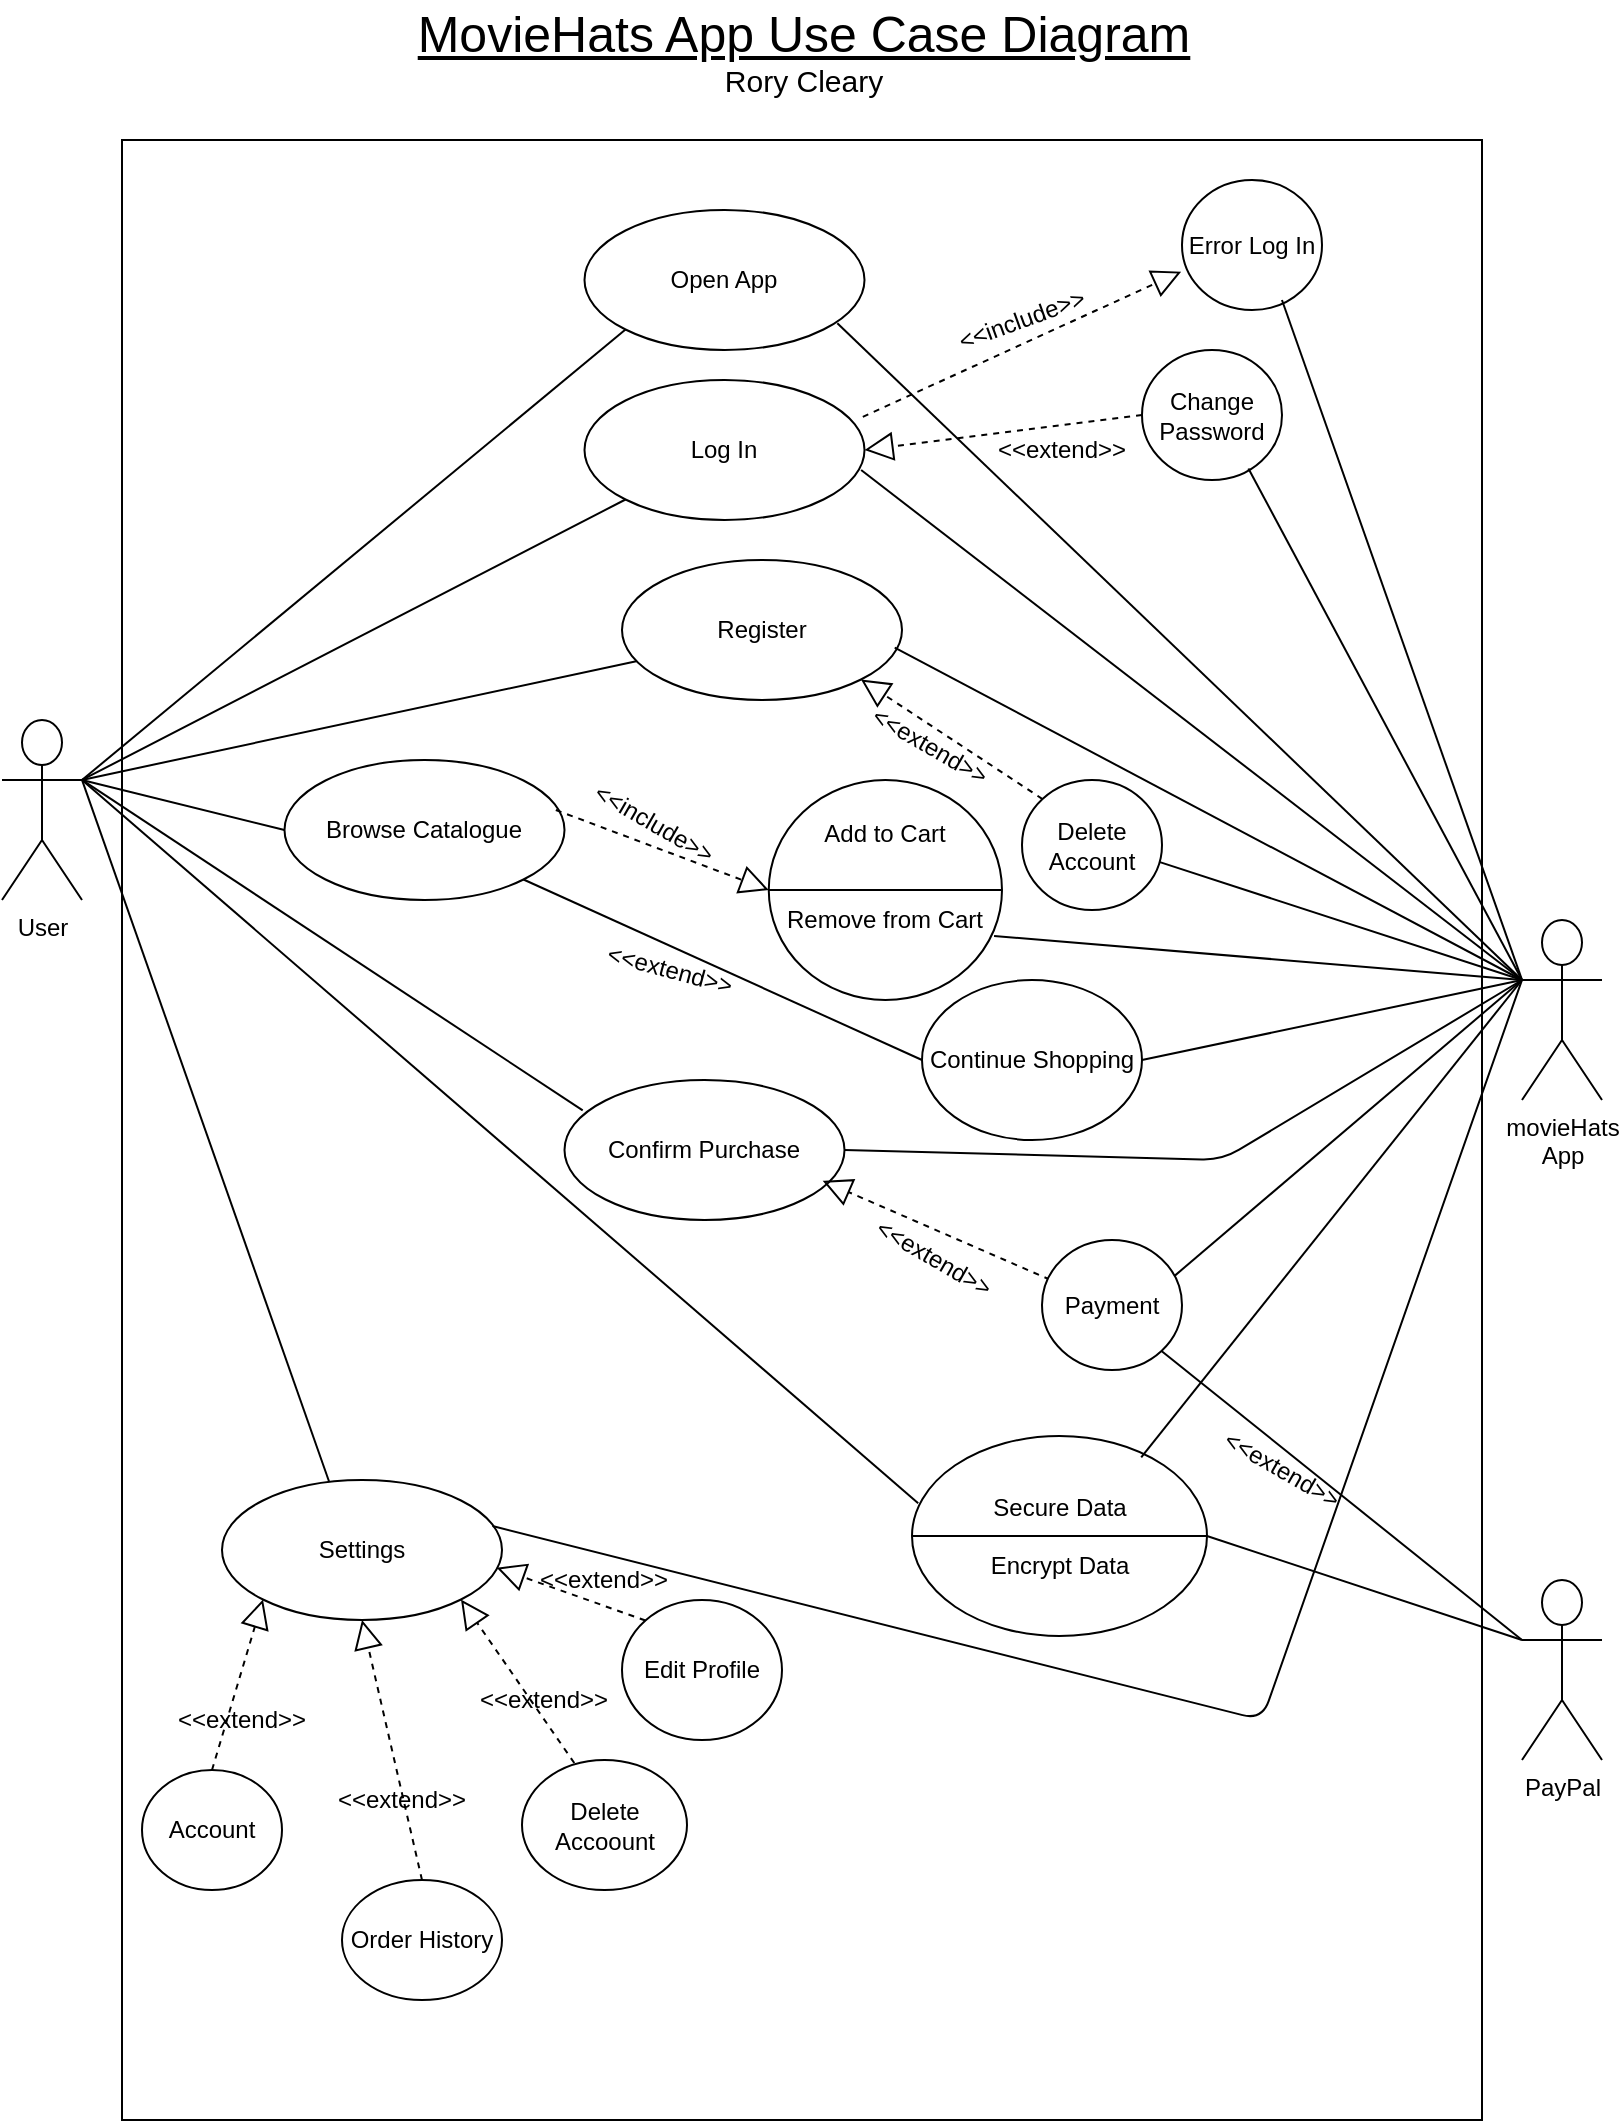 <mxfile version="14.9.9" type="device"><diagram id="jVKkC8EZn0LfoaEaYM7e" name="Page-1"><mxGraphModel dx="943" dy="518" grid="1" gridSize="10" guides="1" tooltips="1" connect="1" arrows="1" fold="1" page="1" pageScale="1" pageWidth="850" pageHeight="1100" math="0" shadow="0"><root><mxCell id="0"/><mxCell id="1" parent="0"/><mxCell id="XwoWSPBed6ixmh70eb0G-6" value="" style="html=1;fillColor=#FFFFFF;" parent="1" vertex="1"><mxGeometry x="80" y="80" width="680" height="990" as="geometry"/></mxCell><mxCell id="XwoWSPBed6ixmh70eb0G-7" value="User" style="shape=umlActor;verticalLabelPosition=bottom;labelBackgroundColor=#ffffff;verticalAlign=top;html=1;fillColor=#FFFFFF;" parent="1" vertex="1"><mxGeometry x="20" y="370" width="40" height="90" as="geometry"/></mxCell><mxCell id="XwoWSPBed6ixmh70eb0G-8" value="movieHats &lt;br&gt;App" style="shape=umlActor;verticalLabelPosition=bottom;labelBackgroundColor=#ffffff;verticalAlign=top;html=1;fillColor=#FFFFFF;" parent="1" vertex="1"><mxGeometry x="780" y="470" width="40" height="90" as="geometry"/></mxCell><mxCell id="XwoWSPBed6ixmh70eb0G-22" value="&lt;font&gt;&lt;span style=&quot;font-size: 25px&quot;&gt;&lt;u&gt;MovieHats App Use Case Diagram&lt;/u&gt;&lt;/span&gt;&lt;br&gt;&lt;font style=&quot;font-size: 15px&quot;&gt;Rory Cleary&lt;/font&gt;&lt;br&gt;&lt;/font&gt;" style="text;html=1;strokeColor=none;fillColor=none;align=center;verticalAlign=middle;whiteSpace=wrap;rounded=0;" parent="1" vertex="1"><mxGeometry x="186" y="10" width="470" height="50" as="geometry"/></mxCell><mxCell id="XwoWSPBed6ixmh70eb0G-23" value="Log In" style="ellipse;whiteSpace=wrap;html=1;fillColor=#FFFFFF;" parent="1" vertex="1"><mxGeometry x="311.25" y="200" width="140" height="70" as="geometry"/></mxCell><mxCell id="XwoWSPBed6ixmh70eb0G-25" value="Browse Catalogue" style="ellipse;whiteSpace=wrap;html=1;fillColor=#FFFFFF;" parent="1" vertex="1"><mxGeometry x="161.25" y="390.0" width="140" height="70" as="geometry"/></mxCell><mxCell id="XwoWSPBed6ixmh70eb0G-26" value="Register " style="ellipse;whiteSpace=wrap;html=1;fillColor=#FFFFFF;" parent="1" vertex="1"><mxGeometry x="330" y="290" width="140" height="70" as="geometry"/></mxCell><mxCell id="qNQpO0GM1yqSbWSzkpBI-1" value="Open App" style="ellipse;whiteSpace=wrap;html=1;" parent="1" vertex="1"><mxGeometry x="311.25" y="115" width="140" height="70" as="geometry"/></mxCell><mxCell id="qNQpO0GM1yqSbWSzkpBI-16" value="Secure Data&lt;br&gt;&lt;br&gt;Encrypt Data" style="shape=lineEllipse;perimeter=ellipsePerimeter;whiteSpace=wrap;html=1;backgroundOutline=1;" parent="1" vertex="1"><mxGeometry x="475" y="728" width="147.5" height="100" as="geometry"/></mxCell><mxCell id="qNQpO0GM1yqSbWSzkpBI-24" value="Settings" style="ellipse;whiteSpace=wrap;html=1;fillColor=#FFFFFF;" parent="1" vertex="1"><mxGeometry x="130" y="750" width="140" height="70" as="geometry"/></mxCell><mxCell id="qNQpO0GM1yqSbWSzkpBI-25" value="Account" style="ellipse;whiteSpace=wrap;html=1;fillColor=#FFFFFF;" parent="1" vertex="1"><mxGeometry x="90" y="895" width="70" height="60" as="geometry"/></mxCell><mxCell id="qNQpO0GM1yqSbWSzkpBI-26" value="Order History" style="ellipse;whiteSpace=wrap;html=1;fillColor=#FFFFFF;" parent="1" vertex="1"><mxGeometry x="190" y="950" width="80" height="60" as="geometry"/></mxCell><mxCell id="qNQpO0GM1yqSbWSzkpBI-28" value="Delete Accoount" style="ellipse;whiteSpace=wrap;html=1;fillColor=#FFFFFF;" parent="1" vertex="1"><mxGeometry x="280" y="890" width="82.5" height="65" as="geometry"/></mxCell><mxCell id="qNQpO0GM1yqSbWSzkpBI-31" value="Edit Profile" style="ellipse;whiteSpace=wrap;html=1;fillColor=#FFFFFF;" parent="1" vertex="1"><mxGeometry x="330" y="810" width="80" height="70" as="geometry"/></mxCell><mxCell id="qNQpO0GM1yqSbWSzkpBI-32" value="" style="endArrow=none;html=1;exitX=1;exitY=0.333;exitDx=0;exitDy=0;exitPerimeter=0;entryX=0;entryY=1;entryDx=0;entryDy=0;" parent="1" source="XwoWSPBed6ixmh70eb0G-7" target="qNQpO0GM1yqSbWSzkpBI-1" edge="1"><mxGeometry width="50" height="50" relative="1" as="geometry"><mxPoint x="110" y="450" as="sourcePoint"/><mxPoint x="160" y="400" as="targetPoint"/></mxGeometry></mxCell><mxCell id="qNQpO0GM1yqSbWSzkpBI-33" value="" style="endArrow=none;html=1;exitX=1;exitY=0.333;exitDx=0;exitDy=0;exitPerimeter=0;entryX=0;entryY=1;entryDx=0;entryDy=0;" parent="1" source="XwoWSPBed6ixmh70eb0G-7" target="XwoWSPBed6ixmh70eb0G-23" edge="1"><mxGeometry width="50" height="50" relative="1" as="geometry"><mxPoint x="120" y="490" as="sourcePoint"/><mxPoint x="170" y="440" as="targetPoint"/></mxGeometry></mxCell><mxCell id="qNQpO0GM1yqSbWSzkpBI-34" value="" style="endArrow=none;html=1;exitX=1;exitY=0.333;exitDx=0;exitDy=0;exitPerimeter=0;entryX=0;entryY=0.5;entryDx=0;entryDy=0;" parent="1" source="XwoWSPBed6ixmh70eb0G-7" target="XwoWSPBed6ixmh70eb0G-25" edge="1"><mxGeometry width="50" height="50" relative="1" as="geometry"><mxPoint x="120" y="650" as="sourcePoint"/><mxPoint x="170" y="600" as="targetPoint"/></mxGeometry></mxCell><mxCell id="qNQpO0GM1yqSbWSzkpBI-35" value="" style="endArrow=none;html=1;exitX=1;exitY=0.333;exitDx=0;exitDy=0;exitPerimeter=0;entryX=0.051;entryY=0.723;entryDx=0;entryDy=0;entryPerimeter=0;" parent="1" source="XwoWSPBed6ixmh70eb0G-7" target="XwoWSPBed6ixmh70eb0G-26" edge="1"><mxGeometry width="50" height="50" relative="1" as="geometry"><mxPoint x="120" y="680" as="sourcePoint"/><mxPoint x="170" y="630" as="targetPoint"/></mxGeometry></mxCell><mxCell id="qNQpO0GM1yqSbWSzkpBI-36" value="" style="endArrow=none;html=1;exitX=1;exitY=0.333;exitDx=0;exitDy=0;exitPerimeter=0;entryX=0.382;entryY=0.009;entryDx=0;entryDy=0;entryPerimeter=0;" parent="1" source="XwoWSPBed6ixmh70eb0G-7" target="qNQpO0GM1yqSbWSzkpBI-24" edge="1"><mxGeometry width="50" height="50" relative="1" as="geometry"><mxPoint x="90" y="710" as="sourcePoint"/><mxPoint x="140" y="660" as="targetPoint"/></mxGeometry></mxCell><mxCell id="qNQpO0GM1yqSbWSzkpBI-81" value="&amp;lt;&amp;lt;extend&amp;gt;&amp;gt;" style="text;html=1;strokeColor=none;fillColor=none;align=center;verticalAlign=middle;whiteSpace=wrap;rounded=0;" parent="1" vertex="1"><mxGeometry x="301.25" y="790" width="40" height="20" as="geometry"/></mxCell><mxCell id="qNQpO0GM1yqSbWSzkpBI-82" value="&amp;lt;&amp;lt;extend&amp;gt;&amp;gt;" style="text;html=1;strokeColor=none;fillColor=none;align=center;verticalAlign=middle;whiteSpace=wrap;rounded=0;" parent="1" vertex="1"><mxGeometry x="271.25" y="850" width="40" height="20" as="geometry"/></mxCell><mxCell id="qNQpO0GM1yqSbWSzkpBI-84" value="&amp;lt;&amp;lt;extend&amp;gt;&amp;gt;" style="text;html=1;strokeColor=none;fillColor=none;align=center;verticalAlign=middle;whiteSpace=wrap;rounded=0;" parent="1" vertex="1"><mxGeometry x="200" y="900" width="40" height="20" as="geometry"/></mxCell><mxCell id="qNQpO0GM1yqSbWSzkpBI-85" value="&amp;lt;&amp;lt;extend&amp;gt;&amp;gt;" style="text;html=1;strokeColor=none;fillColor=none;align=center;verticalAlign=middle;whiteSpace=wrap;rounded=0;" parent="1" vertex="1"><mxGeometry x="120" y="860" width="40" height="20" as="geometry"/></mxCell><mxCell id="qNQpO0GM1yqSbWSzkpBI-126" value="" style="endArrow=none;html=1;exitX=0.974;exitY=0.628;exitDx=0;exitDy=0;exitPerimeter=0;" parent="1" source="kkK0W1S8u3aXsf6UMDgz-14" edge="1"><mxGeometry width="50" height="50" relative="1" as="geometry"><mxPoint x="590" y="440" as="sourcePoint"/><mxPoint x="780" y="500" as="targetPoint"/></mxGeometry></mxCell><mxCell id="qNQpO0GM1yqSbWSzkpBI-134" value="" style="endArrow=none;html=1;exitX=0.903;exitY=0.809;exitDx=0;exitDy=0;exitPerimeter=0;entryX=0;entryY=0.333;entryDx=0;entryDy=0;entryPerimeter=0;" parent="1" source="qNQpO0GM1yqSbWSzkpBI-1" target="XwoWSPBed6ixmh70eb0G-8" edge="1"><mxGeometry width="50" height="50" relative="1" as="geometry"><mxPoint x="520" y="260" as="sourcePoint"/><mxPoint x="570" y="210" as="targetPoint"/></mxGeometry></mxCell><mxCell id="qNQpO0GM1yqSbWSzkpBI-135" value="" style="endArrow=none;html=1;exitX=0.988;exitY=0.643;exitDx=0;exitDy=0;exitPerimeter=0;" parent="1" source="XwoWSPBed6ixmh70eb0G-23" edge="1"><mxGeometry width="50" height="50" relative="1" as="geometry"><mxPoint x="440" y="252" as="sourcePoint"/><mxPoint x="780" y="500" as="targetPoint"/></mxGeometry></mxCell><mxCell id="qNQpO0GM1yqSbWSzkpBI-136" value="" style="endArrow=none;html=1;exitX=0.974;exitY=0.626;exitDx=0;exitDy=0;exitPerimeter=0;" parent="1" source="XwoWSPBed6ixmh70eb0G-26" edge="1"><mxGeometry width="50" height="50" relative="1" as="geometry"><mxPoint x="469" y="340" as="sourcePoint"/><mxPoint x="780" y="500" as="targetPoint"/></mxGeometry></mxCell><mxCell id="qNQpO0GM1yqSbWSzkpBI-139" value="&amp;lt;&amp;lt;extend&amp;gt;&amp;gt;" style="text;html=1;strokeColor=none;fillColor=none;align=center;verticalAlign=middle;whiteSpace=wrap;rounded=0;rotation=30;" parent="1" vertex="1"><mxGeometry x="465.63" y="634" width="40" height="10" as="geometry"/></mxCell><mxCell id="qNQpO0GM1yqSbWSzkpBI-141" value="" style="endArrow=block;dashed=1;endFill=0;endSize=12;html=1;entryX=1;entryY=1;entryDx=0;entryDy=0;exitX=0;exitY=0;exitDx=0;exitDy=0;" parent="1" source="kkK0W1S8u3aXsf6UMDgz-14" target="XwoWSPBed6ixmh70eb0G-26" edge="1"><mxGeometry width="160" relative="1" as="geometry"><mxPoint x="502.4" y="404.64" as="sourcePoint"/><mxPoint x="441.345" y="291.6" as="targetPoint"/></mxGeometry></mxCell><mxCell id="qNQpO0GM1yqSbWSzkpBI-143" value="&amp;lt;&amp;lt;include&amp;gt;&amp;gt;" style="text;html=1;strokeColor=none;fillColor=none;align=center;verticalAlign=middle;whiteSpace=wrap;rounded=0;rotation=-20;" parent="1" vertex="1"><mxGeometry x="510" y="165" width="40" height="10" as="geometry"/></mxCell><mxCell id="qNQpO0GM1yqSbWSzkpBI-144" value="" style="endArrow=block;dashed=1;endFill=0;endSize=12;html=1;exitX=0.994;exitY=0.263;exitDx=0;exitDy=0;exitPerimeter=0;entryX=-0.006;entryY=0.705;entryDx=0;entryDy=0;entryPerimeter=0;" parent="1" source="XwoWSPBed6ixmh70eb0G-23" target="kkK0W1S8u3aXsf6UMDgz-3" edge="1"><mxGeometry width="160" relative="1" as="geometry"><mxPoint x="250" y="220" as="sourcePoint"/><mxPoint x="583.22" y="150.37" as="targetPoint"/></mxGeometry></mxCell><mxCell id="qNQpO0GM1yqSbWSzkpBI-145" value="&amp;lt;&amp;lt;extend&amp;gt;&amp;gt;" style="text;html=1;strokeColor=none;fillColor=none;align=center;verticalAlign=middle;whiteSpace=wrap;rounded=0;rotation=30;" parent="1" vertex="1"><mxGeometry x="463.63" y="378" width="40" height="10" as="geometry"/></mxCell><mxCell id="qNQpO0GM1yqSbWSzkpBI-147" value="&lt;div&gt;Confirm Purchase&lt;/div&gt;" style="ellipse;whiteSpace=wrap;html=1;fillColor=#FFFFFF;" parent="1" vertex="1"><mxGeometry x="301.25" y="550" width="140" height="70" as="geometry"/></mxCell><mxCell id="qNQpO0GM1yqSbWSzkpBI-150" value="" style="endArrow=none;html=1;entryX=0.065;entryY=0.217;entryDx=0;entryDy=0;entryPerimeter=0;exitX=1;exitY=0.333;exitDx=0;exitDy=0;exitPerimeter=0;" parent="1" source="XwoWSPBed6ixmh70eb0G-7" target="qNQpO0GM1yqSbWSzkpBI-147" edge="1"><mxGeometry width="50" height="50" relative="1" as="geometry"><mxPoint x="60" y="350" as="sourcePoint"/><mxPoint x="280" y="540" as="targetPoint"/></mxGeometry></mxCell><mxCell id="qNQpO0GM1yqSbWSzkpBI-151" value="" style="endArrow=block;dashed=1;endFill=0;endSize=12;html=1;exitX=0.057;exitY=0.305;exitDx=0;exitDy=0;entryX=0.922;entryY=0.72;entryDx=0;entryDy=0;entryPerimeter=0;exitPerimeter=0;" parent="1" source="kkK0W1S8u3aXsf6UMDgz-23" target="qNQpO0GM1yqSbWSzkpBI-147" edge="1"><mxGeometry width="160" relative="1" as="geometry"><mxPoint x="530" y="660" as="sourcePoint"/><mxPoint x="720" y="590" as="targetPoint"/></mxGeometry></mxCell><mxCell id="qNQpO0GM1yqSbWSzkpBI-154" value="Change Password" style="ellipse;whiteSpace=wrap;html=1;fillColor=#FFFFFF;" parent="1" vertex="1"><mxGeometry x="590" y="185" width="70" height="65" as="geometry"/></mxCell><mxCell id="qNQpO0GM1yqSbWSzkpBI-155" value="" style="endArrow=block;dashed=1;endFill=0;endSize=12;html=1;entryX=1;entryY=0.5;entryDx=0;entryDy=0;exitX=0;exitY=0.5;exitDx=0;exitDy=0;" parent="1" source="qNQpO0GM1yqSbWSzkpBI-154" target="XwoWSPBed6ixmh70eb0G-23" edge="1"><mxGeometry width="160" relative="1" as="geometry"><mxPoint x="590" y="270" as="sourcePoint"/><mxPoint x="750" y="270" as="targetPoint"/></mxGeometry></mxCell><mxCell id="qNQpO0GM1yqSbWSzkpBI-156" value="&amp;lt;&amp;lt;extend&amp;gt;&amp;gt;" style="text;html=1;strokeColor=none;fillColor=none;align=center;verticalAlign=middle;whiteSpace=wrap;rounded=0;" parent="1" vertex="1"><mxGeometry x="530" y="230" width="40" height="10" as="geometry"/></mxCell><mxCell id="4f6up93UJiKcvugLSRnn-1" value="&lt;div&gt;Add to Cart&lt;br&gt;&lt;/div&gt;&lt;div&gt;&lt;br&gt;&lt;/div&gt;&lt;div&gt;&lt;br&gt;&lt;/div&gt;&lt;div&gt;Remove from Cart &lt;br&gt;&lt;/div&gt;&lt;div&gt;&lt;br&gt;&lt;/div&gt;" style="shape=lineEllipse;perimeter=ellipsePerimeter;whiteSpace=wrap;html=1;backgroundOutline=1;" parent="1" vertex="1"><mxGeometry x="403.38" y="400" width="116.62" height="110" as="geometry"/></mxCell><mxCell id="4f6up93UJiKcvugLSRnn-3" value="" style="endArrow=block;dashed=1;endFill=0;endSize=12;html=1;exitX=0.969;exitY=0.357;exitDx=0;exitDy=0;entryX=0;entryY=0.5;entryDx=0;entryDy=0;exitPerimeter=0;" parent="1" source="XwoWSPBed6ixmh70eb0G-25" target="4f6up93UJiKcvugLSRnn-1" edge="1"><mxGeometry width="160" relative="1" as="geometry"><mxPoint x="311.25" y="328.04" as="sourcePoint"/><mxPoint x="444.06" y="260" as="targetPoint"/></mxGeometry></mxCell><mxCell id="4f6up93UJiKcvugLSRnn-4" value="" style="endArrow=block;dashed=1;endFill=0;endSize=12;html=1;exitX=0.5;exitY=0;exitDx=0;exitDy=0;entryX=0;entryY=1;entryDx=0;entryDy=0;" parent="1" source="qNQpO0GM1yqSbWSzkpBI-25" target="qNQpO0GM1yqSbWSzkpBI-24" edge="1"><mxGeometry width="160" relative="1" as="geometry"><mxPoint x="160.0" y="857.6" as="sourcePoint"/><mxPoint x="60.33" y="828.0" as="targetPoint"/></mxGeometry></mxCell><mxCell id="4f6up93UJiKcvugLSRnn-5" value="" style="endArrow=block;dashed=1;endFill=0;endSize=12;html=1;exitX=0.5;exitY=0;exitDx=0;exitDy=0;entryX=0.5;entryY=1;entryDx=0;entryDy=0;" parent="1" source="qNQpO0GM1yqSbWSzkpBI-26" target="qNQpO0GM1yqSbWSzkpBI-24" edge="1"><mxGeometry width="160" relative="1" as="geometry"><mxPoint x="180.0" y="945.46" as="sourcePoint"/><mxPoint x="206.331" y="859.996" as="targetPoint"/></mxGeometry></mxCell><mxCell id="4f6up93UJiKcvugLSRnn-8" value="" style="endArrow=block;dashed=1;endFill=0;endSize=12;html=1;exitX=0.317;exitY=0.023;exitDx=0;exitDy=0;entryX=1;entryY=1;entryDx=0;entryDy=0;exitPerimeter=0;" parent="1" source="qNQpO0GM1yqSbWSzkpBI-28" target="qNQpO0GM1yqSbWSzkpBI-24" edge="1"><mxGeometry width="160" relative="1" as="geometry"><mxPoint x="280" y="928" as="sourcePoint"/><mxPoint x="259.98" y="805.34" as="targetPoint"/></mxGeometry></mxCell><mxCell id="4f6up93UJiKcvugLSRnn-10" value="" style="endArrow=block;dashed=1;endFill=0;endSize=12;html=1;exitX=0;exitY=0;exitDx=0;exitDy=0;entryX=0.981;entryY=0.626;entryDx=0;entryDy=0;entryPerimeter=0;" parent="1" source="qNQpO0GM1yqSbWSzkpBI-31" target="qNQpO0GM1yqSbWSzkpBI-24" edge="1"><mxGeometry width="160" relative="1" as="geometry"><mxPoint x="291.27" y="902.66" as="sourcePoint"/><mxPoint x="271.25" y="780.0" as="targetPoint"/></mxGeometry></mxCell><mxCell id="4f6up93UJiKcvugLSRnn-19" value="&amp;lt;&amp;lt;include&amp;gt;&amp;gt;" style="text;html=1;strokeColor=none;fillColor=none;align=center;verticalAlign=middle;whiteSpace=wrap;rounded=0;rotation=30;" parent="1" vertex="1"><mxGeometry x="326.25" y="417" width="40" height="10" as="geometry"/></mxCell><mxCell id="4f6up93UJiKcvugLSRnn-21" value="" style="endArrow=none;html=1;exitX=1;exitY=0.333;exitDx=0;exitDy=0;exitPerimeter=0;entryX=0.021;entryY=0.336;entryDx=0;entryDy=0;entryPerimeter=0;" parent="1" source="XwoWSPBed6ixmh70eb0G-7" target="qNQpO0GM1yqSbWSzkpBI-16" edge="1"><mxGeometry width="50" height="50" relative="1" as="geometry"><mxPoint x="70" y="510" as="sourcePoint"/><mxPoint x="194.73" y="760.63" as="targetPoint"/></mxGeometry></mxCell><mxCell id="4f6up93UJiKcvugLSRnn-22" value="" style="endArrow=none;html=1;exitX=0.966;exitY=0.329;exitDx=0;exitDy=0;entryX=0;entryY=0.333;entryDx=0;entryDy=0;entryPerimeter=0;exitPerimeter=0;" parent="1" source="qNQpO0GM1yqSbWSzkpBI-24" target="XwoWSPBed6ixmh70eb0G-8" edge="1"><mxGeometry width="50" height="50" relative="1" as="geometry"><mxPoint x="70" y="510" as="sourcePoint"/><mxPoint x="494.419" y="784.43" as="targetPoint"/><Array as="points"><mxPoint x="650" y="870"/></Array></mxGeometry></mxCell><mxCell id="4f6up93UJiKcvugLSRnn-23" value="" style="endArrow=none;html=1;entryX=0.777;entryY=0.107;entryDx=0;entryDy=0;entryPerimeter=0;" parent="1" target="qNQpO0GM1yqSbWSzkpBI-16" edge="1"><mxGeometry width="50" height="50" relative="1" as="geometry"><mxPoint x="780" y="500" as="sourcePoint"/><mxPoint x="713.48" y="750.63" as="targetPoint"/></mxGeometry></mxCell><mxCell id="qdbcQhotoHdQcnfQoVQw-2" value="" style="endArrow=none;html=1;exitX=1;exitY=0.5;exitDx=0;exitDy=0;" parent="1" source="qNQpO0GM1yqSbWSzkpBI-147" edge="1"><mxGeometry width="50" height="50" relative="1" as="geometry"><mxPoint x="610" y="610" as="sourcePoint"/><mxPoint x="780" y="500" as="targetPoint"/><Array as="points"><mxPoint x="630" y="590"/></Array></mxGeometry></mxCell><mxCell id="kkK0W1S8u3aXsf6UMDgz-3" value="Error Log In" style="ellipse;whiteSpace=wrap;html=1;fillColor=#FFFFFF;" parent="1" vertex="1"><mxGeometry x="610" y="100" width="70" height="65" as="geometry"/></mxCell><mxCell id="kkK0W1S8u3aXsf6UMDgz-4" value="" style="endArrow=none;html=1;exitX=0;exitY=0.333;exitDx=0;exitDy=0;exitPerimeter=0;entryX=0.76;entryY=0.911;entryDx=0;entryDy=0;entryPerimeter=0;" parent="1" source="XwoWSPBed6ixmh70eb0G-8" target="qNQpO0GM1yqSbWSzkpBI-154" edge="1"><mxGeometry width="50" height="50" relative="1" as="geometry"><mxPoint x="660" y="320" as="sourcePoint"/><mxPoint x="710" y="270" as="targetPoint"/></mxGeometry></mxCell><mxCell id="kkK0W1S8u3aXsf6UMDgz-5" value="" style="endArrow=none;html=1;exitX=0;exitY=0.333;exitDx=0;exitDy=0;exitPerimeter=0;entryX=0.714;entryY=0.923;entryDx=0;entryDy=0;entryPerimeter=0;" parent="1" source="XwoWSPBed6ixmh70eb0G-8" target="kkK0W1S8u3aXsf6UMDgz-3" edge="1"><mxGeometry width="50" height="50" relative="1" as="geometry"><mxPoint x="790" y="510" as="sourcePoint"/><mxPoint x="653.2" y="254.215" as="targetPoint"/></mxGeometry></mxCell><mxCell id="kkK0W1S8u3aXsf6UMDgz-8" value="" style="endArrow=none;html=1;entryX=0;entryY=0.333;entryDx=0;entryDy=0;entryPerimeter=0;exitX=0.966;exitY=0.709;exitDx=0;exitDy=0;exitPerimeter=0;" parent="1" source="4f6up93UJiKcvugLSRnn-1" target="XwoWSPBed6ixmh70eb0G-8" edge="1"><mxGeometry width="50" height="50" relative="1" as="geometry"><mxPoint x="530" y="410" as="sourcePoint"/><mxPoint x="580" y="360" as="targetPoint"/></mxGeometry></mxCell><mxCell id="kkK0W1S8u3aXsf6UMDgz-14" value="Delete Account" style="ellipse;whiteSpace=wrap;html=1;fillColor=#FFFFFF;" parent="1" vertex="1"><mxGeometry x="530" y="400" width="70" height="65" as="geometry"/></mxCell><mxCell id="kkK0W1S8u3aXsf6UMDgz-18" value="Continue Shopping" style="ellipse;whiteSpace=wrap;html=1;fillColor=#FFFFFF;" parent="1" vertex="1"><mxGeometry x="480" y="500" width="110" height="80" as="geometry"/></mxCell><mxCell id="kkK0W1S8u3aXsf6UMDgz-19" value="" style="endArrow=none;html=1;exitX=0;exitY=0.5;exitDx=0;exitDy=0;entryX=1;entryY=1;entryDx=0;entryDy=0;" parent="1" source="kkK0W1S8u3aXsf6UMDgz-18" target="XwoWSPBed6ixmh70eb0G-25" edge="1"><mxGeometry width="50" height="50" relative="1" as="geometry"><mxPoint x="330" y="550" as="sourcePoint"/><mxPoint x="380" y="500" as="targetPoint"/></mxGeometry></mxCell><mxCell id="kkK0W1S8u3aXsf6UMDgz-20" value="" style="endArrow=none;html=1;entryX=1;entryY=0.5;entryDx=0;entryDy=0;" parent="1" target="kkK0W1S8u3aXsf6UMDgz-18" edge="1"><mxGeometry width="50" height="50" relative="1" as="geometry"><mxPoint x="780" y="500" as="sourcePoint"/><mxPoint x="308.247" y="499.749" as="targetPoint"/></mxGeometry></mxCell><mxCell id="kkK0W1S8u3aXsf6UMDgz-21" value="&amp;lt;&amp;lt;extend&amp;gt;&amp;gt;" style="text;html=1;strokeColor=none;fillColor=none;align=center;verticalAlign=middle;whiteSpace=wrap;rounded=0;rotation=15;" parent="1" vertex="1"><mxGeometry x="333.75" y="490" width="40" height="10" as="geometry"/></mxCell><mxCell id="kkK0W1S8u3aXsf6UMDgz-22" value="" style="endArrow=none;html=1;exitX=0.949;exitY=0.274;exitDx=0;exitDy=0;exitPerimeter=0;" parent="1" source="kkK0W1S8u3aXsf6UMDgz-23" edge="1"><mxGeometry width="50" height="50" relative="1" as="geometry"><mxPoint x="609.993" y="640" as="sourcePoint"/><mxPoint x="780" y="500" as="targetPoint"/></mxGeometry></mxCell><mxCell id="kkK0W1S8u3aXsf6UMDgz-23" value="Payment" style="ellipse;whiteSpace=wrap;html=1;fillColor=#FFFFFF;" parent="1" vertex="1"><mxGeometry x="540" y="630" width="70" height="65" as="geometry"/></mxCell><mxCell id="YR8Y_gs5NdL5LRPa95hn-4" value="PayPal" style="shape=umlActor;verticalLabelPosition=bottom;labelBackgroundColor=#ffffff;verticalAlign=top;html=1;fillColor=#FFFFFF;" parent="1" vertex="1"><mxGeometry x="780" y="800" width="40" height="90" as="geometry"/></mxCell><mxCell id="YR8Y_gs5NdL5LRPa95hn-5" value="" style="endArrow=none;html=1;entryX=0;entryY=0.333;entryDx=0;entryDy=0;entryPerimeter=0;exitX=1;exitY=1;exitDx=0;exitDy=0;" parent="1" source="kkK0W1S8u3aXsf6UMDgz-23" target="YR8Y_gs5NdL5LRPa95hn-4" edge="1"><mxGeometry width="50" height="50" relative="1" as="geometry"><mxPoint x="510" y="670" as="sourcePoint"/><mxPoint x="760.35" y="835.19" as="targetPoint"/></mxGeometry></mxCell><mxCell id="YR8Y_gs5NdL5LRPa95hn-6" value="&amp;lt;&amp;lt;extend&amp;gt;&amp;gt;" style="text;html=1;strokeColor=none;fillColor=none;align=center;verticalAlign=middle;whiteSpace=wrap;rounded=0;rotation=30;" parent="1" vertex="1"><mxGeometry x="640" y="740" width="40" height="10" as="geometry"/></mxCell><mxCell id="YR8Y_gs5NdL5LRPa95hn-7" value="" style="endArrow=none;html=1;entryX=0;entryY=0.333;entryDx=0;entryDy=0;entryPerimeter=0;exitX=1;exitY=0.5;exitDx=0;exitDy=0;" parent="1" source="qNQpO0GM1yqSbWSzkpBI-16" target="YR8Y_gs5NdL5LRPa95hn-4" edge="1"><mxGeometry width="50" height="50" relative="1" as="geometry"><mxPoint x="630.0" y="790.002" as="sourcePoint"/><mxPoint x="810.06" y="934.7" as="targetPoint"/></mxGeometry></mxCell></root></mxGraphModel></diagram></mxfile>